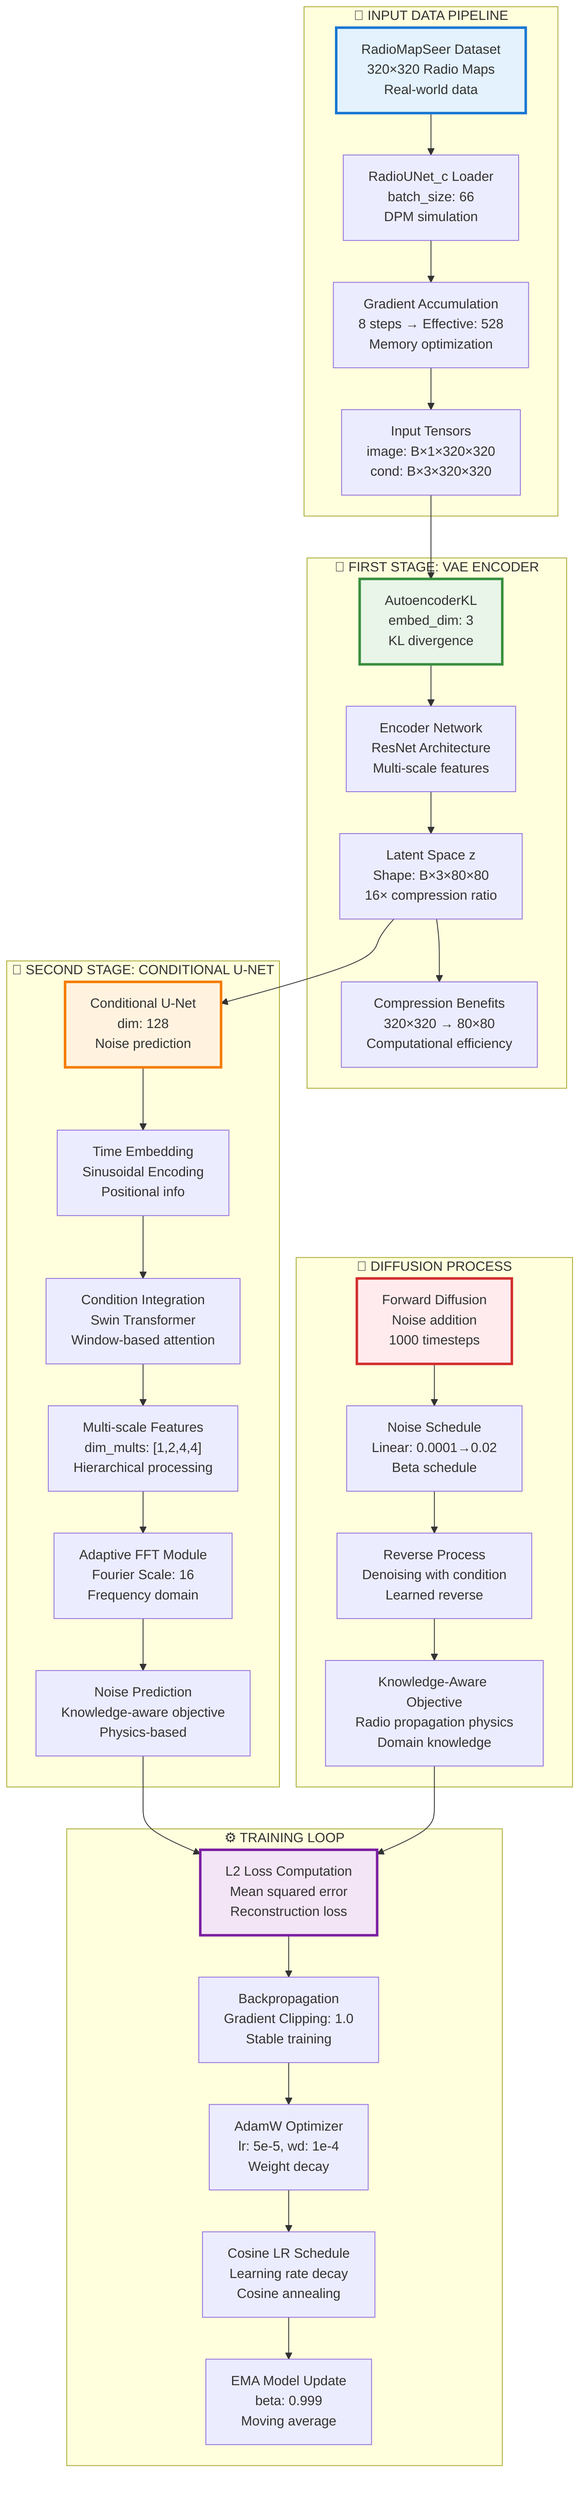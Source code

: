 %% Enhanced RadioDiff System Architecture - Ultra Simple
graph TB
    subgraph "📡 INPUT DATA PIPELINE"
        A["RadioMapSeer Dataset<br/>320×320 Radio Maps<br/>Real-world data"] --> B["RadioUNet_c Loader<br/>batch_size: 66<br/>DPM simulation"]
        B --> C["Gradient Accumulation<br/>8 steps → Effective: 528<br/>Memory optimization"]
        C --> D["Input Tensors<br/>image: B×1×320×320<br/>cond: B×3×320×320"]
    end
    
    subgraph "🎯 FIRST STAGE: VAE ENCODER"
        E["AutoencoderKL<br/>embed_dim: 3<br/>KL divergence"] --> F["Encoder Network<br/>ResNet Architecture<br/>Multi-scale features"]
        F --> G["Latent Space z<br/>Shape: B×3×80×80<br/>16× compression ratio"]
        G --> H["Compression Benefits<br/>320×320 → 80×80<br/>Computational efficiency"]
    end
    
    subgraph "🔄 SECOND STAGE: CONDITIONAL U-NET"
        I["Conditional U-Net<br/>dim: 128<br/>Noise prediction"] --> J["Time Embedding<br/>Sinusoidal Encoding<br/>Positional info"]
        J --> K["Condition Integration<br/>Swin Transformer<br/>Window-based attention"]
        K --> L["Multi-scale Features<br/>dim_mults: [1,2,4,4]<br/>Hierarchical processing"]
        L --> M["Adaptive FFT Module<br/>Fourier Scale: 16<br/>Frequency domain"]
        M --> N["Noise Prediction<br/>Knowledge-aware objective<br/>Physics-based"]
    end
    
    subgraph "🌊 DIFFUSION PROCESS"
        O["Forward Diffusion<br/>Noise addition<br/>1000 timesteps"] --> P["Noise Schedule<br/>Linear: 0.0001→0.02<br/>Beta schedule"]
        P --> Q["Reverse Process<br/>Denoising with condition<br/>Learned reverse"]
        Q --> R["Knowledge-Aware Objective<br/>Radio propagation physics<br/>Domain knowledge"]
    end
    
    subgraph "⚙️ TRAINING LOOP"
        S["L2 Loss Computation<br/>Mean squared error<br/>Reconstruction loss"] --> T["Backpropagation<br/>Gradient Clipping: 1.0<br/>Stable training"]
        T --> U["AdamW Optimizer<br/>lr: 5e-5, wd: 1e-4<br/>Weight decay"]
        U --> V["Cosine LR Schedule<br/>Learning rate decay<br/>Cosine annealing"]
        V --> W["EMA Model Update<br/>beta: 0.999<br/>Moving average"]
    end
    
    D --> E
    G --> I
    N --> S
    R --> S
    
    style A fill:#E3F2FD,stroke:#1976D2,stroke-width:3px
    style E fill:#E8F5E8,stroke:#388E3C,stroke-width:3px
    style I fill:#FFF3E0,stroke:#F57C00,stroke-width:3px
    style O fill:#FFEBEE,stroke:#D32F2F,stroke-width:3px
    style S fill:#F3E5F5,stroke:#7B1FA2,stroke-width:3px